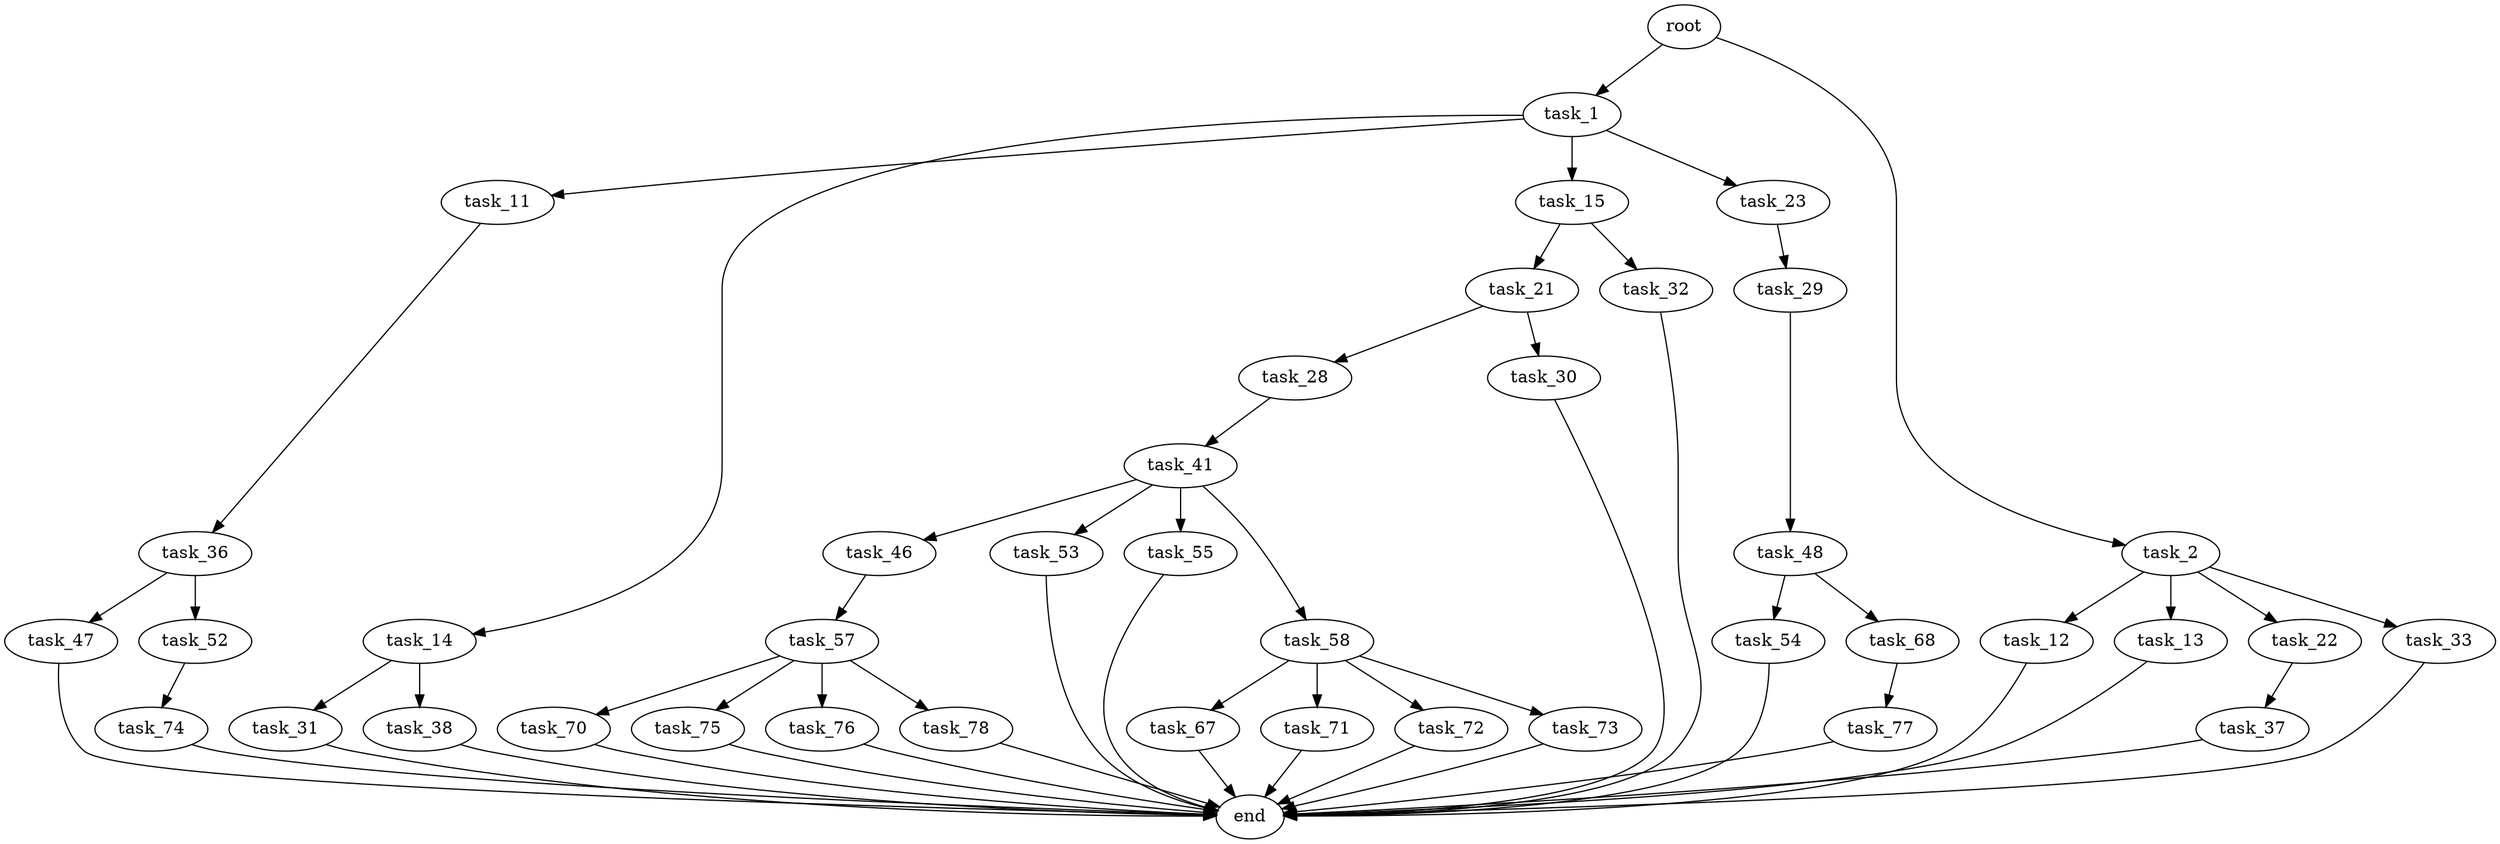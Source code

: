 digraph G {
  root [size="0.000000"];
  task_1 [size="17876484441.000000"];
  task_2 [size="24077292712.000000"];
  task_11 [size="8380115976.000000"];
  task_14 [size="165623413254.000000"];
  task_15 [size="231928233984.000000"];
  task_23 [size="368293445632.000000"];
  task_12 [size="1073741824000.000000"];
  task_13 [size="1245990917.000000"];
  task_22 [size="32378155751.000000"];
  task_33 [size="865246949859.000000"];
  task_36 [size="28991029248.000000"];
  end [size="0.000000"];
  task_31 [size="782757789696.000000"];
  task_38 [size="1043444324.000000"];
  task_21 [size="421702107104.000000"];
  task_32 [size="134217728000.000000"];
  task_28 [size="231928233984.000000"];
  task_30 [size="166684894741.000000"];
  task_37 [size="139310793044.000000"];
  task_29 [size="90826202109.000000"];
  task_41 [size="290439356415.000000"];
  task_48 [size="5659153952.000000"];
  task_47 [size="9312564620.000000"];
  task_52 [size="48223151448.000000"];
  task_46 [size="182343121748.000000"];
  task_53 [size="1073741824000.000000"];
  task_55 [size="231928233984.000000"];
  task_58 [size="12518217064.000000"];
  task_57 [size="42756410394.000000"];
  task_54 [size="9343859135.000000"];
  task_68 [size="1073741824000.000000"];
  task_74 [size="21319445470.000000"];
  task_70 [size="12858991038.000000"];
  task_75 [size="460514201408.000000"];
  task_76 [size="368293445632.000000"];
  task_78 [size="74663501410.000000"];
  task_67 [size="1674160088.000000"];
  task_71 [size="825043745863.000000"];
  task_72 [size="316392583237.000000"];
  task_73 [size="137742490249.000000"];
  task_77 [size="1073741824000.000000"];

  root -> task_1 [size="1.000000"];
  root -> task_2 [size="1.000000"];
  task_1 -> task_11 [size="838860800.000000"];
  task_1 -> task_14 [size="838860800.000000"];
  task_1 -> task_15 [size="838860800.000000"];
  task_1 -> task_23 [size="838860800.000000"];
  task_2 -> task_12 [size="838860800.000000"];
  task_2 -> task_13 [size="838860800.000000"];
  task_2 -> task_22 [size="838860800.000000"];
  task_2 -> task_33 [size="838860800.000000"];
  task_11 -> task_36 [size="134217728.000000"];
  task_14 -> task_31 [size="209715200.000000"];
  task_14 -> task_38 [size="209715200.000000"];
  task_15 -> task_21 [size="301989888.000000"];
  task_15 -> task_32 [size="301989888.000000"];
  task_23 -> task_29 [size="411041792.000000"];
  task_12 -> end [size="1.000000"];
  task_13 -> end [size="1.000000"];
  task_22 -> task_37 [size="75497472.000000"];
  task_33 -> end [size="1.000000"];
  task_36 -> task_47 [size="75497472.000000"];
  task_36 -> task_52 [size="75497472.000000"];
  task_31 -> end [size="1.000000"];
  task_38 -> end [size="1.000000"];
  task_21 -> task_28 [size="301989888.000000"];
  task_21 -> task_30 [size="301989888.000000"];
  task_32 -> end [size="1.000000"];
  task_28 -> task_41 [size="301989888.000000"];
  task_30 -> end [size="1.000000"];
  task_37 -> end [size="1.000000"];
  task_29 -> task_48 [size="209715200.000000"];
  task_41 -> task_46 [size="301989888.000000"];
  task_41 -> task_53 [size="301989888.000000"];
  task_41 -> task_55 [size="301989888.000000"];
  task_41 -> task_58 [size="301989888.000000"];
  task_48 -> task_54 [size="536870912.000000"];
  task_48 -> task_68 [size="536870912.000000"];
  task_47 -> end [size="1.000000"];
  task_52 -> task_74 [size="134217728.000000"];
  task_46 -> task_57 [size="301989888.000000"];
  task_53 -> end [size="1.000000"];
  task_55 -> end [size="1.000000"];
  task_58 -> task_67 [size="301989888.000000"];
  task_58 -> task_71 [size="301989888.000000"];
  task_58 -> task_72 [size="301989888.000000"];
  task_58 -> task_73 [size="301989888.000000"];
  task_57 -> task_70 [size="33554432.000000"];
  task_57 -> task_75 [size="33554432.000000"];
  task_57 -> task_76 [size="33554432.000000"];
  task_57 -> task_78 [size="33554432.000000"];
  task_54 -> end [size="1.000000"];
  task_68 -> task_77 [size="838860800.000000"];
  task_74 -> end [size="1.000000"];
  task_70 -> end [size="1.000000"];
  task_75 -> end [size="1.000000"];
  task_76 -> end [size="1.000000"];
  task_78 -> end [size="1.000000"];
  task_67 -> end [size="1.000000"];
  task_71 -> end [size="1.000000"];
  task_72 -> end [size="1.000000"];
  task_73 -> end [size="1.000000"];
  task_77 -> end [size="1.000000"];
}

